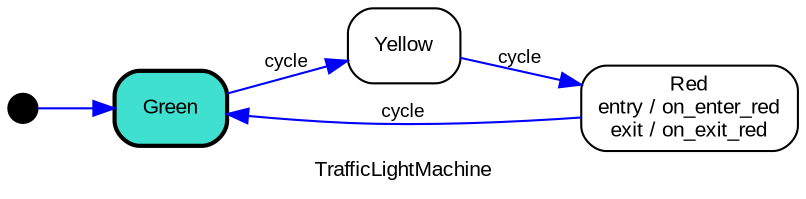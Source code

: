 digraph list {
label=TrafficLightMachine;
fontname=Arial;
fontsize=10;
rankdir=LR;
i [shape=circle, style=filled, fontsize=1, fixedsize=true, width=0.2, height=0.2, fillcolor=black];
i -> green [label="", color=blue, fontname=Arial, fontsize=9];
green [label=Green, shape=rectangle, style="rounded, filled", fontname=Arial, fontsize=10, peripheries=1, penwidth=2, fillcolor=turquoise];
green -> yellow [label=cycle, color=blue, fontname=Arial, fontsize=9];
red [label="Red\nentry / on_enter_red\nexit / on_exit_red", shape=rectangle, style="rounded, filled", fontname=Arial, fontsize=10, peripheries=1, fillcolor=white];
red -> green [label=cycle, color=blue, fontname=Arial, fontsize=9];
yellow [label=Yellow, shape=rectangle, style="rounded, filled", fontname=Arial, fontsize=10, peripheries=1, fillcolor=white];
yellow -> red [label=cycle, color=blue, fontname=Arial, fontsize=9];
}
